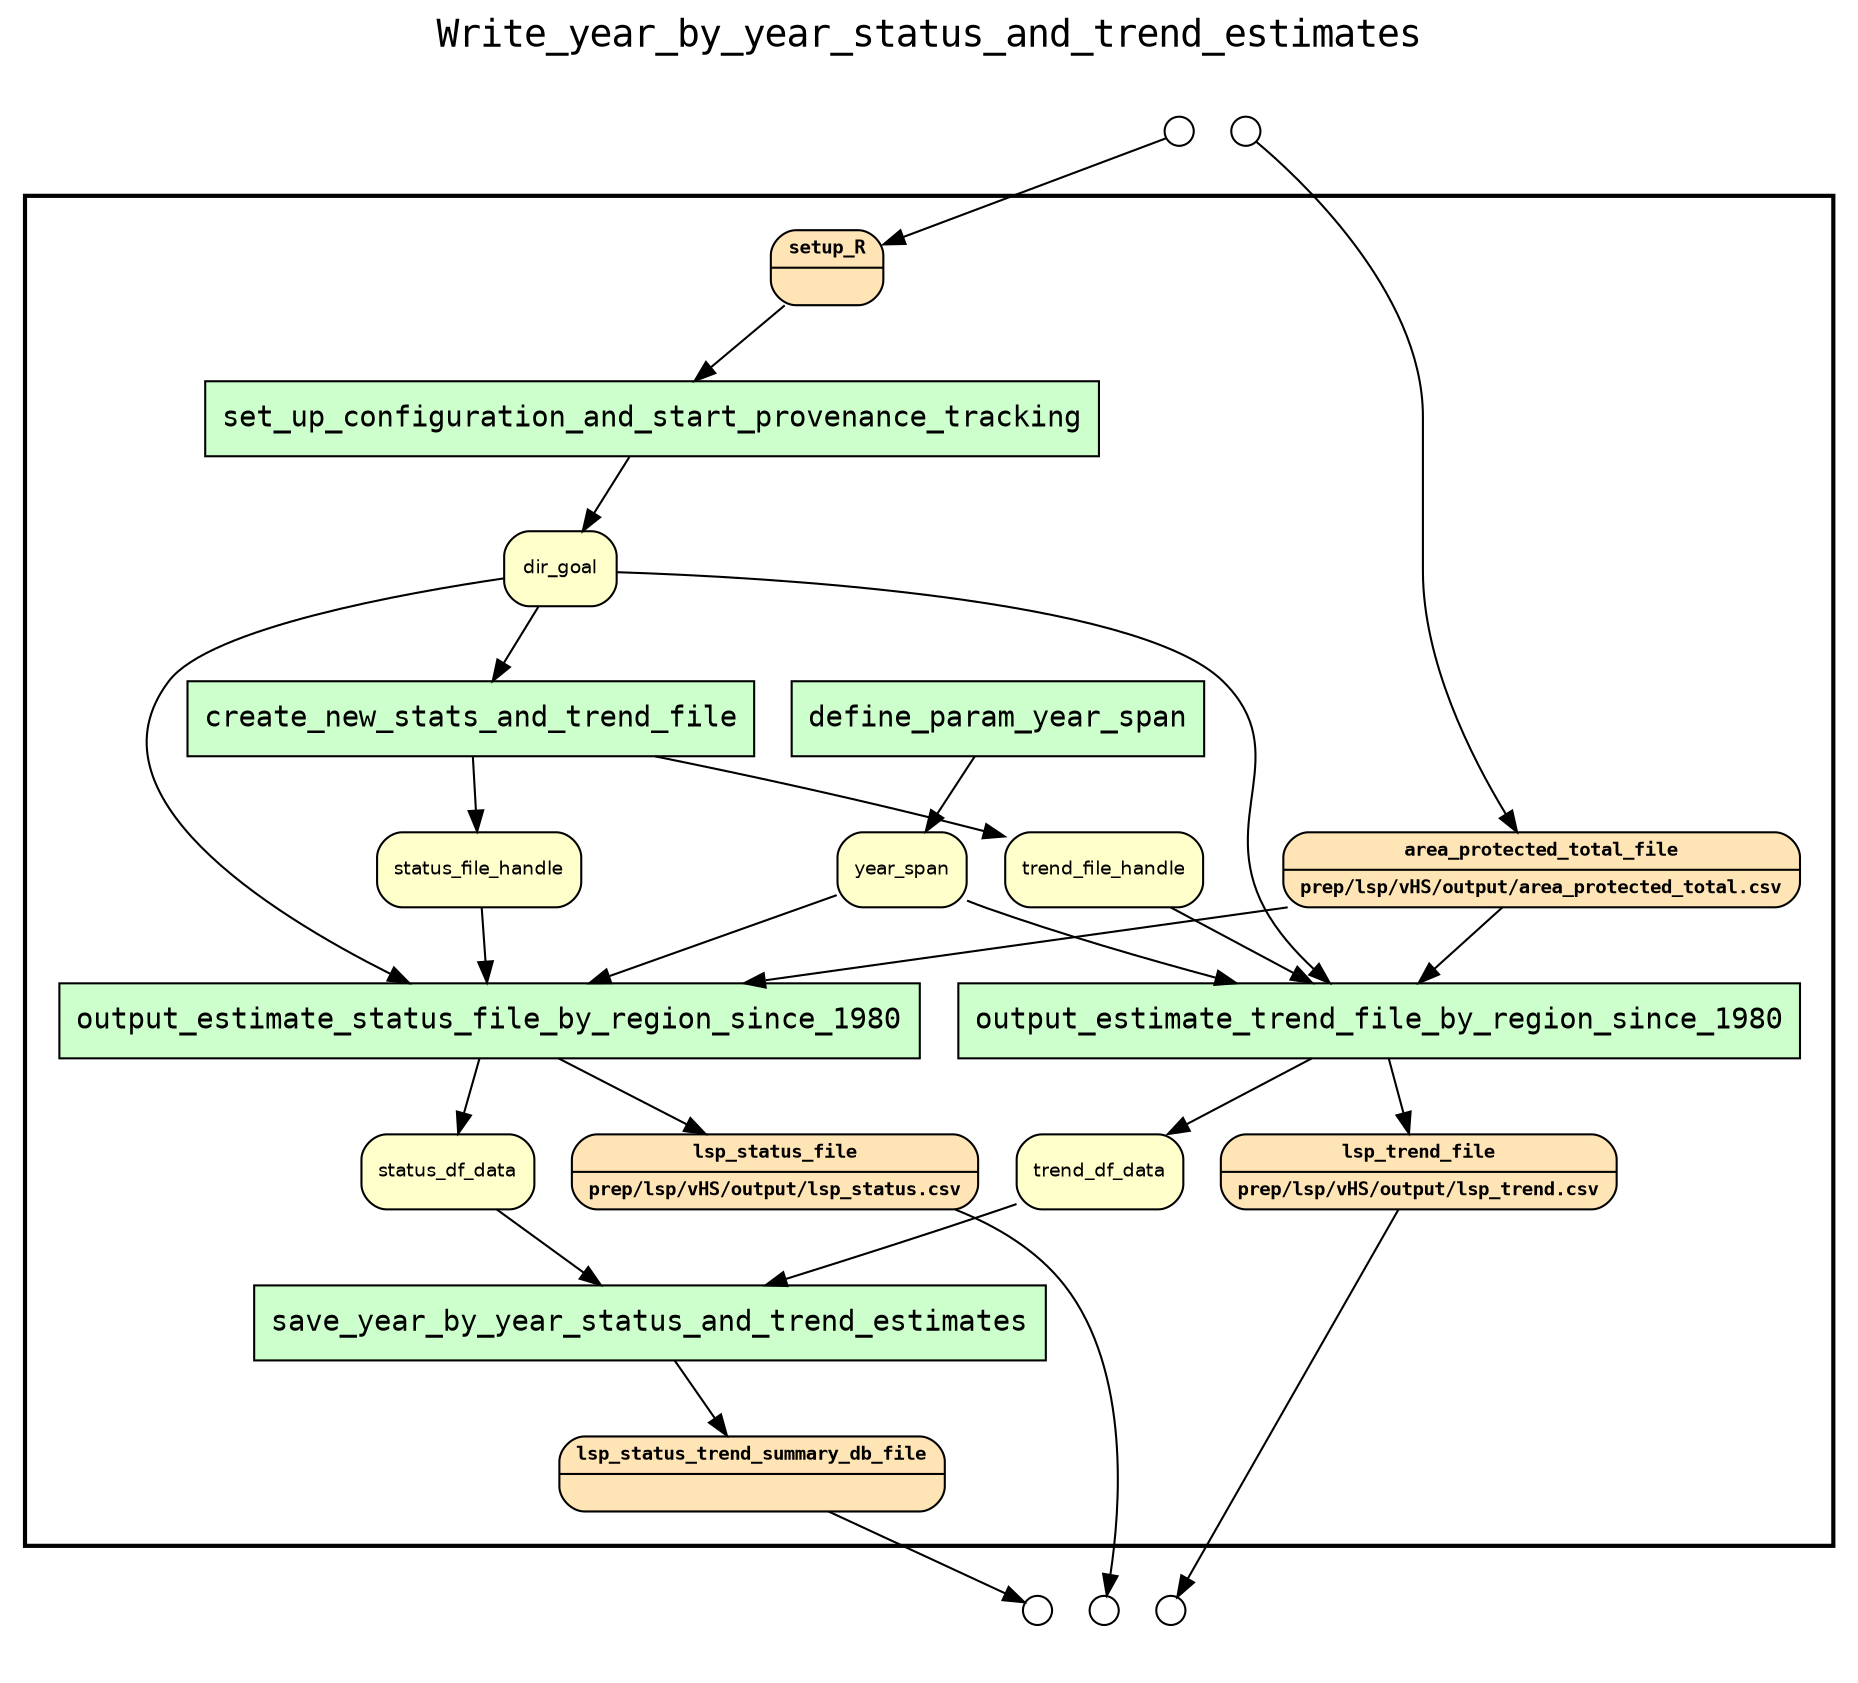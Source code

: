 
digraph yw_data_view {
rankdir=TB
fontname=Courier; fontsize=18; labelloc=t
label="Write_year_by_year_status_and_trend_estimates"
subgraph cluster_workflow { label=""; color=black; penwidth=2
subgraph cluster_workflow_inner { label=""; color=white
node[shape=box style="filled" fillcolor="#CCFFCC" peripheries=1 fontname=Courier]
set_up_configuration_and_start_provenance_tracking
create_new_stats_and_trend_file
define_param_year_span
output_estimate_status_file_by_region_since_1980
output_estimate_trend_file_by_region_since_1980
save_year_by_year_status_and_trend_estimates
node[shape=box style="filled" fillcolor="#CCFFCC" peripheries=1 fontname=Courier]
node[shape=box style="rounded,filled" fillcolor="#FFE4B5" peripheries=1 fontname="Courier-Bold" fontsize=9]
setup_R[shape=record rankdir=LR label="{<f0> setup_R |<f1>}"]
area_protected_total_file[shape=record rankdir=LR label="{<f0> area_protected_total_file |<f1>prep/lsp/vHS/output/area_protected_total.csv\l}"]
node[shape=box style="rounded,filled" fillcolor="#FFFFCC" peripheries=1 fontname=Helvetica]
dir_goal
status_file_handle
trend_file_handle
year_span
status_df_data
trend_df_data
node[shape=box style="rounded,filled" fillcolor="#FFE4B5" peripheries=1 fontname="Courier-Bold" fontsize=9]
lsp_status_file[shape=record rankdir=LR label="{<f0> lsp_status_file |<f1>prep/lsp/vHS/output/lsp_status.csv\l}"]
lsp_trend_file[shape=record rankdir=LR label="{<f0> lsp_trend_file |<f1>prep/lsp/vHS/output/lsp_trend.csv\l}"]
lsp_status_trend_summary_db_file[shape=record rankdir=LR label="{<f0> lsp_status_trend_summary_db_file |<f1>}"]
node[shape=box style="rounded,filled" fillcolor="#FFFFFF" peripheries=1 fontname=Helvetica]
}}
subgraph cluster_inflows { label=""; color=white; penwidth=2
subgraph cluster_inflows_inner { label=""; color=white
node[shape=circle fillcolor="#FFFFFF" peripheries=1 width=0.2]
setup_R_inflow [label=""]
area_protected_total_file_inflow [label=""]
}}
subgraph cluster_outflows { label=""; color=white; penwidth=2
subgraph cluster_outflows_inner { label=""; color=white
node[shape=circle fillcolor="#FFFFFF" peripheries=1 width=0.2]
lsp_status_trend_summary_db_file_outflow [label=""]
lsp_trend_file_outflow [label=""]
lsp_status_file_outflow [label=""]
}}
setup_R -> set_up_configuration_and_start_provenance_tracking
dir_goal -> create_new_stats_and_trend_file
dir_goal -> output_estimate_status_file_by_region_since_1980
dir_goal -> output_estimate_trend_file_by_region_since_1980
status_file_handle -> output_estimate_status_file_by_region_since_1980
trend_file_handle -> output_estimate_trend_file_by_region_since_1980
year_span -> output_estimate_status_file_by_region_since_1980
year_span -> output_estimate_trend_file_by_region_since_1980
area_protected_total_file -> output_estimate_status_file_by_region_since_1980
area_protected_total_file -> output_estimate_trend_file_by_region_since_1980
status_df_data -> save_year_by_year_status_and_trend_estimates
trend_df_data -> save_year_by_year_status_and_trend_estimates
set_up_configuration_and_start_provenance_tracking -> dir_goal
create_new_stats_and_trend_file -> status_file_handle
create_new_stats_and_trend_file -> trend_file_handle
define_param_year_span -> year_span
output_estimate_status_file_by_region_since_1980 -> lsp_status_file
output_estimate_status_file_by_region_since_1980 -> status_df_data
output_estimate_trend_file_by_region_since_1980 -> lsp_trend_file
output_estimate_trend_file_by_region_since_1980 -> trend_df_data
save_year_by_year_status_and_trend_estimates -> lsp_status_trend_summary_db_file
setup_R_inflow -> setup_R
area_protected_total_file_inflow -> area_protected_total_file
lsp_status_trend_summary_db_file -> lsp_status_trend_summary_db_file_outflow
lsp_trend_file -> lsp_trend_file_outflow
lsp_status_file -> lsp_status_file_outflow
}

